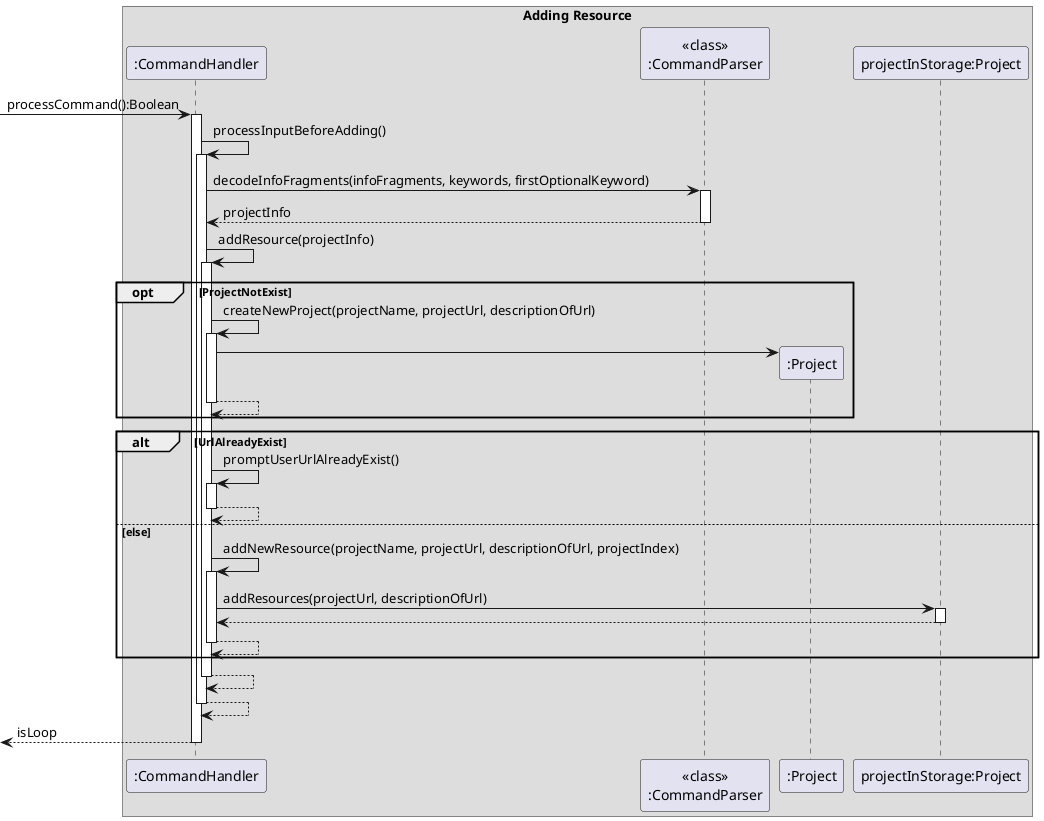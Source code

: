 @startuml

box Adding Resource
participant ":CommandHandler" as CH
participant "<<class>>\n:CommandParser" as CP
participant ":Project" as P1
participant "projectInStorage:Project" as P2

[-> CH: processCommand():Boolean
activate CH

CH -> CH: processInputBeforeAdding()
activate CH

CH -> CP: decodeInfoFragments(infoFragments, keywords, firstOptionalKeyword)
activate CP
return projectInfo

CH -> CH: addResource(projectInfo)
activate CH

opt ProjectNotExist
    CH -> CH: createNewProject(projectName, projectUrl, descriptionOfUrl)
    activate CH
    create P1
    CH -> P1:
    return
end

alt UrlAlreadyExist
    CH -> CH: promptUserUrlAlreadyExist()
    activate CH
    return
else else
    CH -> CH: addNewResource(projectName, projectUrl, descriptionOfUrl, projectIndex)
    activate CH
    CH -> P2: addResources(projectUrl, descriptionOfUrl)
    activate P2
    return
    return
end

return
return
return isLoop

@enduml